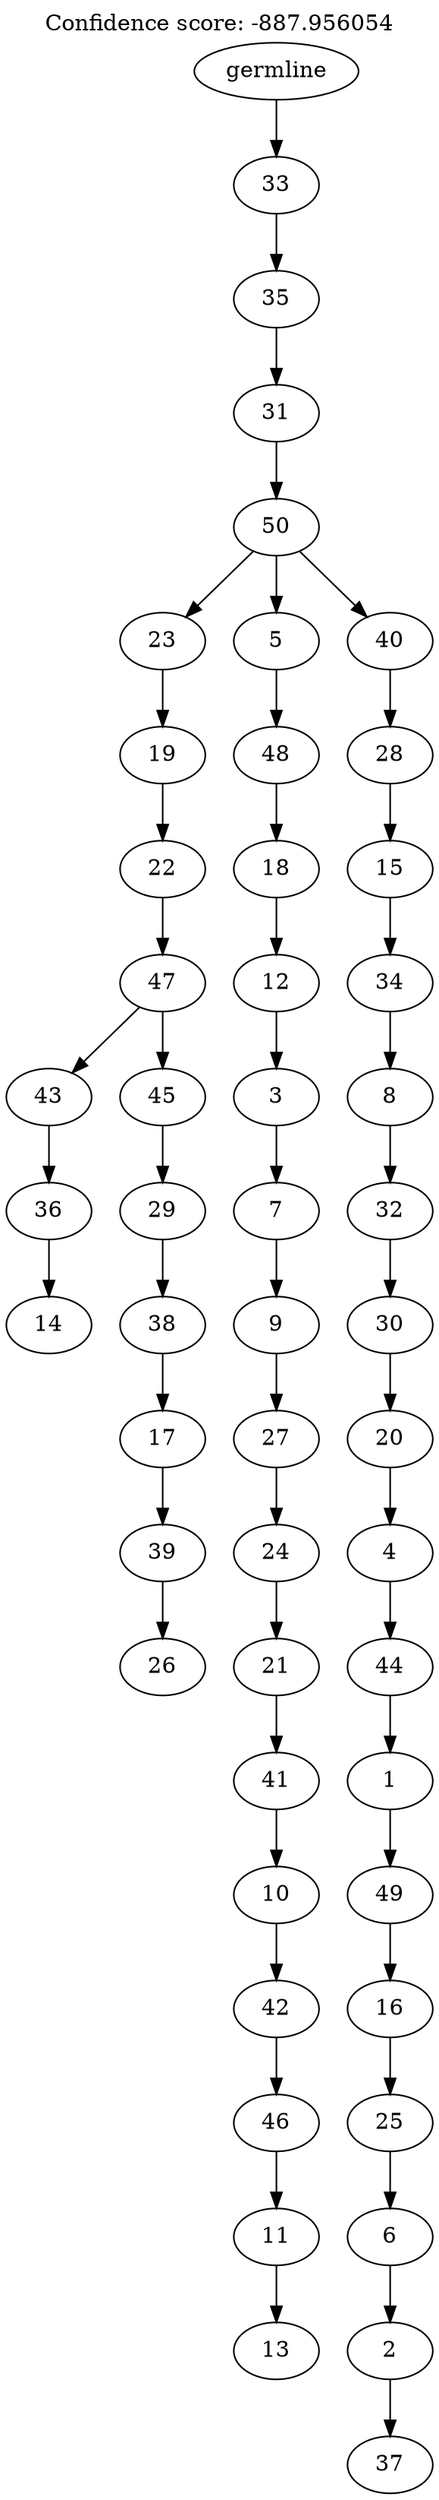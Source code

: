 digraph g {
	"49" -> "50";
	"50" [label="14"];
	"48" -> "49";
	"49" [label="36"];
	"46" -> "47";
	"47" [label="26"];
	"45" -> "46";
	"46" [label="39"];
	"44" -> "45";
	"45" [label="17"];
	"43" -> "44";
	"44" [label="38"];
	"42" -> "43";
	"43" [label="29"];
	"41" -> "42";
	"42" [label="45"];
	"41" -> "48";
	"48" [label="43"];
	"40" -> "41";
	"41" [label="47"];
	"39" -> "40";
	"40" [label="22"];
	"38" -> "39";
	"39" [label="19"];
	"36" -> "37";
	"37" [label="13"];
	"35" -> "36";
	"36" [label="11"];
	"34" -> "35";
	"35" [label="46"];
	"33" -> "34";
	"34" [label="42"];
	"32" -> "33";
	"33" [label="10"];
	"31" -> "32";
	"32" [label="41"];
	"30" -> "31";
	"31" [label="21"];
	"29" -> "30";
	"30" [label="24"];
	"28" -> "29";
	"29" [label="27"];
	"27" -> "28";
	"28" [label="9"];
	"26" -> "27";
	"27" [label="7"];
	"25" -> "26";
	"26" [label="3"];
	"24" -> "25";
	"25" [label="12"];
	"23" -> "24";
	"24" [label="18"];
	"22" -> "23";
	"23" [label="48"];
	"20" -> "21";
	"21" [label="37"];
	"19" -> "20";
	"20" [label="2"];
	"18" -> "19";
	"19" [label="6"];
	"17" -> "18";
	"18" [label="25"];
	"16" -> "17";
	"17" [label="16"];
	"15" -> "16";
	"16" [label="49"];
	"14" -> "15";
	"15" [label="1"];
	"13" -> "14";
	"14" [label="44"];
	"12" -> "13";
	"13" [label="4"];
	"11" -> "12";
	"12" [label="20"];
	"10" -> "11";
	"11" [label="30"];
	"9" -> "10";
	"10" [label="32"];
	"8" -> "9";
	"9" [label="8"];
	"7" -> "8";
	"8" [label="34"];
	"6" -> "7";
	"7" [label="15"];
	"5" -> "6";
	"6" [label="28"];
	"4" -> "5";
	"5" [label="40"];
	"4" -> "22";
	"22" [label="5"];
	"4" -> "38";
	"38" [label="23"];
	"3" -> "4";
	"4" [label="50"];
	"2" -> "3";
	"3" [label="31"];
	"1" -> "2";
	"2" [label="35"];
	"0" -> "1";
	"1" [label="33"];
	"0" [label="germline"];
	labelloc="t";
	label="Confidence score: -887.956054";
}
